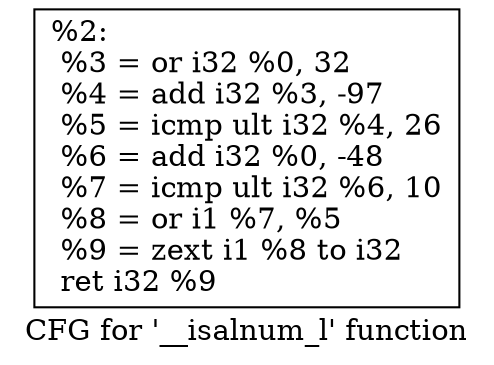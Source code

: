 digraph "CFG for '__isalnum_l' function" {
	label="CFG for '__isalnum_l' function";

	Node0x1ff0bd0 [shape=record,label="{%2:\l  %3 = or i32 %0, 32\l  %4 = add i32 %3, -97\l  %5 = icmp ult i32 %4, 26\l  %6 = add i32 %0, -48\l  %7 = icmp ult i32 %6, 10\l  %8 = or i1 %7, %5\l  %9 = zext i1 %8 to i32\l  ret i32 %9\l}"];
}
